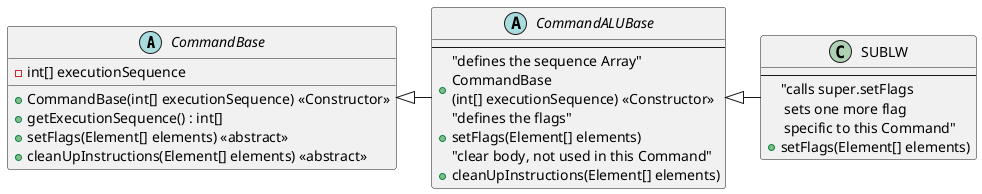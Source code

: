 @startuml
scale max 200 width
scale max 400 height

abstract class CommandBase{
-int[] executionSequence

+CommandBase(int[] executionSequence) <<Constructor>>
+getExecutionSequence() : int[]
+setFlags(Element[] elements) <<abstract>>
+cleanUpInstructions(Element[] elements) <<abstract>>
}

abstract class CommandALUBase{
--
"defines the sequence Array"
+CommandBase\n(int[] executionSequence) <<Constructor>>
"defines the flags"
+setFlags(Element[] elements)
"clear body, not used in this Command"
+cleanUpInstructions(Element[] elements)
}

class SUBLW {
--
"calls super.setFlags \n sets one more flag \n specific to this Command"
+setFlags(Element[] elements)
}

CommandBase <|- CommandALUBase
CommandALUBase <|- SUBLW

@enduml